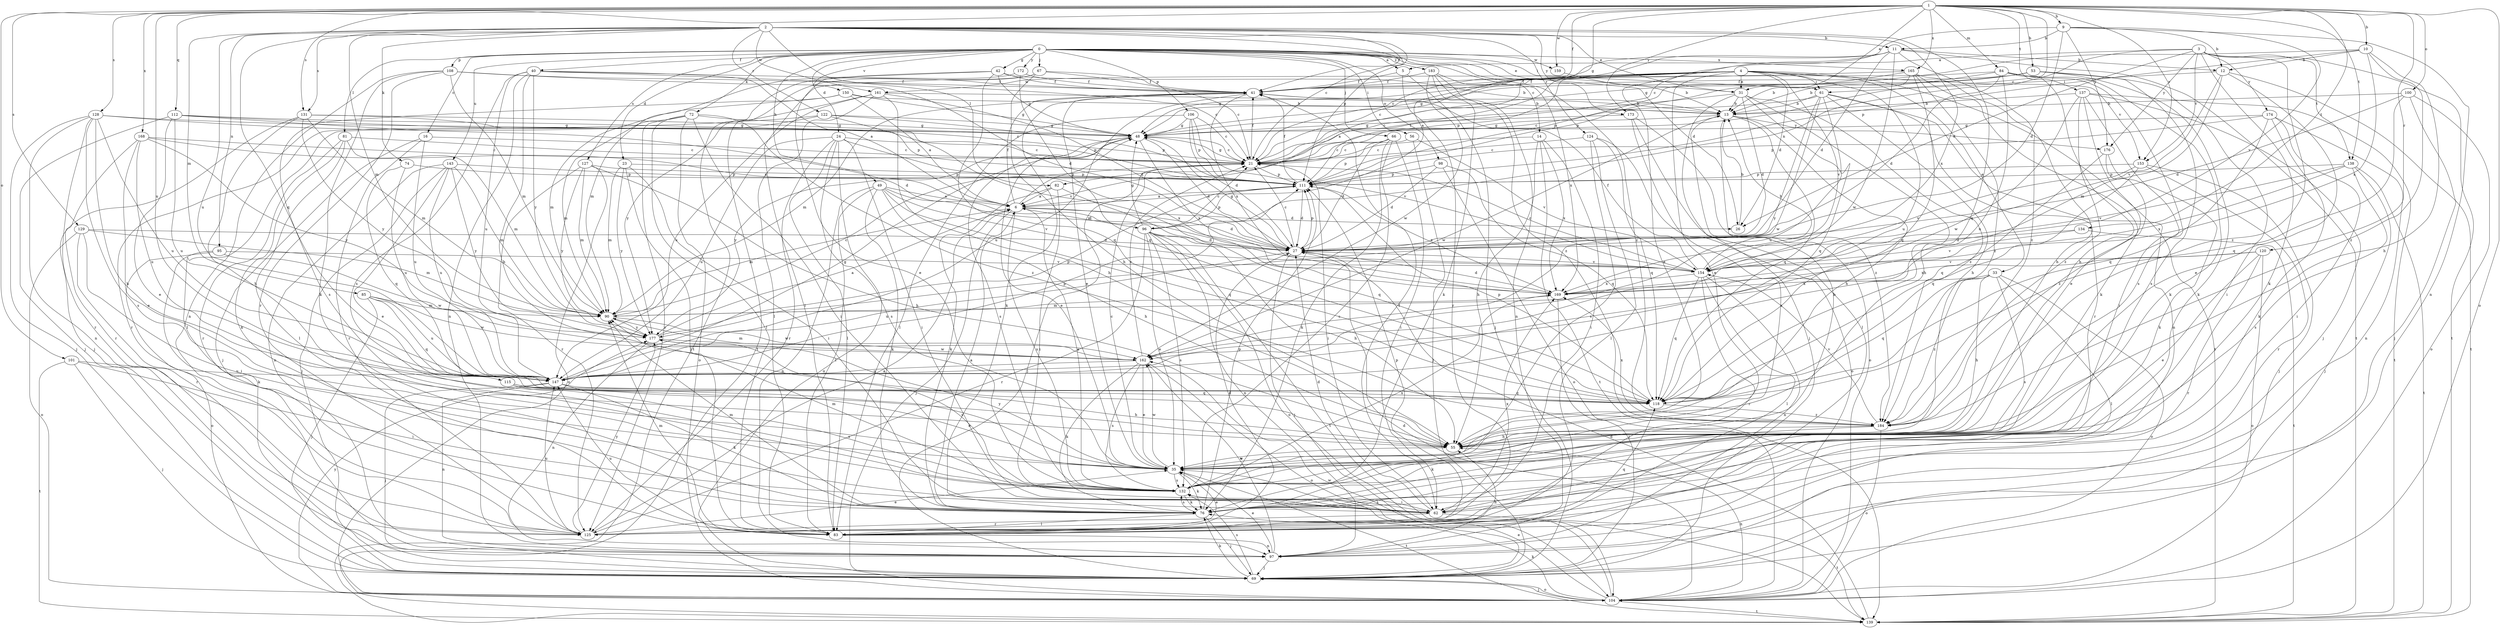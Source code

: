 strict digraph  {
0;
1;
2;
3;
4;
5;
6;
9;
10;
11;
12;
13;
14;
16;
21;
23;
24;
26;
27;
31;
33;
35;
40;
41;
42;
48;
49;
53;
55;
56;
61;
62;
66;
67;
69;
72;
74;
76;
81;
82;
83;
84;
85;
90;
95;
96;
97;
98;
100;
101;
104;
106;
108;
111;
112;
115;
118;
120;
122;
124;
125;
127;
128;
129;
131;
132;
134;
137;
138;
139;
143;
147;
150;
153;
154;
159;
161;
162;
165;
168;
169;
172;
173;
174;
176;
177;
183;
184;
0 -> 5  [label=a];
0 -> 14  [label=c];
0 -> 16  [label=c];
0 -> 23  [label=d];
0 -> 24  [label=d];
0 -> 26  [label=d];
0 -> 31  [label=e];
0 -> 40  [label=f];
0 -> 42  [label=g];
0 -> 49  [label=h];
0 -> 56  [label=i];
0 -> 61  [label=i];
0 -> 66  [label=j];
0 -> 67  [label=j];
0 -> 72  [label=k];
0 -> 81  [label=l];
0 -> 98  [label=o];
0 -> 106  [label=p];
0 -> 108  [label=p];
0 -> 127  [label=s];
0 -> 143  [label=u];
0 -> 150  [label=v];
0 -> 159  [label=w];
0 -> 165  [label=x];
0 -> 172  [label=y];
0 -> 183  [label=z];
0 -> 184  [label=z];
1 -> 9  [label=b];
1 -> 10  [label=b];
1 -> 21  [label=c];
1 -> 31  [label=e];
1 -> 41  [label=f];
1 -> 48  [label=g];
1 -> 53  [label=h];
1 -> 84  [label=m];
1 -> 100  [label=o];
1 -> 101  [label=o];
1 -> 104  [label=o];
1 -> 112  [label=q];
1 -> 120  [label=r];
1 -> 128  [label=s];
1 -> 129  [label=s];
1 -> 131  [label=s];
1 -> 134  [label=t];
1 -> 137  [label=t];
1 -> 138  [label=t];
1 -> 147  [label=u];
1 -> 153  [label=v];
1 -> 159  [label=w];
1 -> 165  [label=x];
1 -> 168  [label=x];
1 -> 173  [label=y];
2 -> 11  [label=b];
2 -> 21  [label=c];
2 -> 31  [label=e];
2 -> 41  [label=f];
2 -> 74  [label=k];
2 -> 82  [label=l];
2 -> 85  [label=m];
2 -> 90  [label=m];
2 -> 95  [label=n];
2 -> 111  [label=p];
2 -> 115  [label=q];
2 -> 118  [label=q];
2 -> 122  [label=r];
2 -> 124  [label=r];
2 -> 131  [label=s];
2 -> 147  [label=u];
2 -> 161  [label=w];
2 -> 169  [label=x];
2 -> 173  [label=y];
3 -> 5  [label=a];
3 -> 26  [label=d];
3 -> 76  [label=k];
3 -> 96  [label=n];
3 -> 138  [label=t];
3 -> 139  [label=t];
3 -> 153  [label=v];
3 -> 174  [label=y];
3 -> 176  [label=y];
3 -> 184  [label=z];
4 -> 6  [label=a];
4 -> 21  [label=c];
4 -> 26  [label=d];
4 -> 31  [label=e];
4 -> 33  [label=e];
4 -> 35  [label=e];
4 -> 48  [label=g];
4 -> 61  [label=i];
4 -> 82  [label=l];
4 -> 111  [label=p];
4 -> 139  [label=t];
4 -> 147  [label=u];
4 -> 153  [label=v];
4 -> 154  [label=v];
4 -> 161  [label=w];
5 -> 41  [label=f];
5 -> 69  [label=j];
5 -> 125  [label=r];
6 -> 26  [label=d];
6 -> 27  [label=d];
6 -> 41  [label=f];
6 -> 48  [label=g];
6 -> 69  [label=j];
6 -> 90  [label=m];
6 -> 96  [label=n];
6 -> 132  [label=s];
9 -> 11  [label=b];
9 -> 12  [label=b];
9 -> 21  [label=c];
9 -> 27  [label=d];
9 -> 97  [label=n];
9 -> 154  [label=v];
9 -> 176  [label=y];
10 -> 12  [label=b];
10 -> 48  [label=g];
10 -> 55  [label=h];
10 -> 111  [label=p];
10 -> 169  [label=x];
10 -> 184  [label=z];
11 -> 6  [label=a];
11 -> 12  [label=b];
11 -> 21  [label=c];
11 -> 27  [label=d];
11 -> 35  [label=e];
11 -> 139  [label=t];
11 -> 162  [label=w];
11 -> 184  [label=z];
12 -> 35  [label=e];
12 -> 61  [label=i];
12 -> 90  [label=m];
12 -> 139  [label=t];
12 -> 154  [label=v];
13 -> 48  [label=g];
13 -> 55  [label=h];
13 -> 104  [label=o];
13 -> 118  [label=q];
13 -> 162  [label=w];
13 -> 176  [label=y];
14 -> 21  [label=c];
14 -> 55  [label=h];
14 -> 62  [label=i];
14 -> 139  [label=t];
14 -> 169  [label=x];
16 -> 21  [label=c];
16 -> 69  [label=j];
16 -> 125  [label=r];
16 -> 147  [label=u];
21 -> 41  [label=f];
21 -> 48  [label=g];
21 -> 62  [label=i];
21 -> 69  [label=j];
21 -> 111  [label=p];
23 -> 62  [label=i];
23 -> 83  [label=l];
23 -> 90  [label=m];
23 -> 111  [label=p];
23 -> 177  [label=y];
24 -> 21  [label=c];
24 -> 62  [label=i];
24 -> 83  [label=l];
24 -> 104  [label=o];
24 -> 125  [label=r];
24 -> 132  [label=s];
24 -> 147  [label=u];
24 -> 169  [label=x];
26 -> 13  [label=b];
27 -> 21  [label=c];
27 -> 48  [label=g];
27 -> 69  [label=j];
27 -> 111  [label=p];
27 -> 147  [label=u];
27 -> 154  [label=v];
31 -> 13  [label=b];
31 -> 21  [label=c];
31 -> 27  [label=d];
31 -> 55  [label=h];
31 -> 69  [label=j];
31 -> 118  [label=q];
31 -> 184  [label=z];
33 -> 55  [label=h];
33 -> 83  [label=l];
33 -> 104  [label=o];
33 -> 118  [label=q];
33 -> 132  [label=s];
33 -> 169  [label=x];
33 -> 184  [label=z];
35 -> 13  [label=b];
35 -> 21  [label=c];
35 -> 76  [label=k];
35 -> 132  [label=s];
35 -> 139  [label=t];
35 -> 162  [label=w];
35 -> 177  [label=y];
40 -> 6  [label=a];
40 -> 21  [label=c];
40 -> 41  [label=f];
40 -> 55  [label=h];
40 -> 97  [label=n];
40 -> 132  [label=s];
40 -> 147  [label=u];
40 -> 177  [label=y];
41 -> 13  [label=b];
41 -> 35  [label=e];
41 -> 76  [label=k];
41 -> 90  [label=m];
41 -> 147  [label=u];
41 -> 169  [label=x];
42 -> 13  [label=b];
42 -> 35  [label=e];
42 -> 41  [label=f];
42 -> 48  [label=g];
42 -> 90  [label=m];
42 -> 118  [label=q];
48 -> 21  [label=c];
48 -> 27  [label=d];
48 -> 35  [label=e];
48 -> 132  [label=s];
48 -> 169  [label=x];
48 -> 177  [label=y];
49 -> 6  [label=a];
49 -> 27  [label=d];
49 -> 55  [label=h];
49 -> 76  [label=k];
49 -> 83  [label=l];
49 -> 97  [label=n];
49 -> 118  [label=q];
49 -> 154  [label=v];
53 -> 41  [label=f];
53 -> 48  [label=g];
53 -> 62  [label=i];
53 -> 76  [label=k];
53 -> 111  [label=p];
53 -> 132  [label=s];
55 -> 35  [label=e];
56 -> 21  [label=c];
56 -> 69  [label=j];
56 -> 154  [label=v];
61 -> 13  [label=b];
61 -> 21  [label=c];
61 -> 55  [label=h];
61 -> 97  [label=n];
61 -> 125  [label=r];
61 -> 147  [label=u];
61 -> 162  [label=w];
61 -> 177  [label=y];
62 -> 27  [label=d];
62 -> 41  [label=f];
62 -> 125  [label=r];
62 -> 132  [label=s];
62 -> 139  [label=t];
62 -> 169  [label=x];
66 -> 21  [label=c];
66 -> 27  [label=d];
66 -> 62  [label=i];
66 -> 76  [label=k];
66 -> 111  [label=p];
66 -> 132  [label=s];
67 -> 21  [label=c];
67 -> 41  [label=f];
67 -> 55  [label=h];
67 -> 83  [label=l];
67 -> 139  [label=t];
69 -> 76  [label=k];
69 -> 104  [label=o];
69 -> 132  [label=s];
72 -> 48  [label=g];
72 -> 62  [label=i];
72 -> 83  [label=l];
72 -> 90  [label=m];
72 -> 104  [label=o];
72 -> 125  [label=r];
72 -> 184  [label=z];
74 -> 111  [label=p];
74 -> 118  [label=q];
74 -> 147  [label=u];
76 -> 6  [label=a];
76 -> 69  [label=j];
76 -> 83  [label=l];
76 -> 90  [label=m];
76 -> 111  [label=p];
76 -> 132  [label=s];
81 -> 21  [label=c];
81 -> 76  [label=k];
81 -> 83  [label=l];
81 -> 90  [label=m];
81 -> 125  [label=r];
82 -> 6  [label=a];
82 -> 62  [label=i];
82 -> 76  [label=k];
82 -> 118  [label=q];
83 -> 27  [label=d];
83 -> 35  [label=e];
83 -> 90  [label=m];
83 -> 97  [label=n];
83 -> 111  [label=p];
83 -> 118  [label=q];
83 -> 147  [label=u];
84 -> 13  [label=b];
84 -> 27  [label=d];
84 -> 41  [label=f];
84 -> 55  [label=h];
84 -> 76  [label=k];
84 -> 132  [label=s];
84 -> 147  [label=u];
85 -> 69  [label=j];
85 -> 90  [label=m];
85 -> 118  [label=q];
85 -> 147  [label=u];
85 -> 162  [label=w];
90 -> 21  [label=c];
90 -> 162  [label=w];
90 -> 177  [label=y];
95 -> 76  [label=k];
95 -> 104  [label=o];
95 -> 154  [label=v];
95 -> 162  [label=w];
96 -> 21  [label=c];
96 -> 27  [label=d];
96 -> 35  [label=e];
96 -> 48  [label=g];
96 -> 55  [label=h];
96 -> 97  [label=n];
96 -> 104  [label=o];
96 -> 111  [label=p];
96 -> 125  [label=r];
96 -> 132  [label=s];
96 -> 139  [label=t];
97 -> 35  [label=e];
97 -> 55  [label=h];
97 -> 69  [label=j];
97 -> 162  [label=w];
98 -> 27  [label=d];
98 -> 104  [label=o];
98 -> 111  [label=p];
98 -> 118  [label=q];
100 -> 13  [label=b];
100 -> 27  [label=d];
100 -> 69  [label=j];
100 -> 104  [label=o];
100 -> 118  [label=q];
101 -> 62  [label=i];
101 -> 69  [label=j];
101 -> 139  [label=t];
101 -> 147  [label=u];
104 -> 27  [label=d];
104 -> 35  [label=e];
104 -> 55  [label=h];
104 -> 69  [label=j];
104 -> 76  [label=k];
104 -> 139  [label=t];
104 -> 162  [label=w];
104 -> 177  [label=y];
106 -> 21  [label=c];
106 -> 27  [label=d];
106 -> 48  [label=g];
106 -> 83  [label=l];
106 -> 111  [label=p];
106 -> 154  [label=v];
108 -> 27  [label=d];
108 -> 41  [label=f];
108 -> 76  [label=k];
108 -> 90  [label=m];
108 -> 97  [label=n];
108 -> 125  [label=r];
111 -> 6  [label=a];
111 -> 27  [label=d];
111 -> 41  [label=f];
111 -> 169  [label=x];
112 -> 27  [label=d];
112 -> 35  [label=e];
112 -> 48  [label=g];
112 -> 69  [label=j];
112 -> 111  [label=p];
112 -> 147  [label=u];
115 -> 35  [label=e];
115 -> 55  [label=h];
115 -> 118  [label=q];
115 -> 132  [label=s];
118 -> 111  [label=p];
118 -> 184  [label=z];
120 -> 35  [label=e];
120 -> 104  [label=o];
120 -> 125  [label=r];
120 -> 154  [label=v];
120 -> 169  [label=x];
122 -> 48  [label=g];
122 -> 83  [label=l];
122 -> 111  [label=p];
122 -> 125  [label=r];
122 -> 154  [label=v];
124 -> 21  [label=c];
124 -> 83  [label=l];
124 -> 104  [label=o];
124 -> 118  [label=q];
124 -> 132  [label=s];
125 -> 6  [label=a];
125 -> 35  [label=e];
125 -> 147  [label=u];
125 -> 177  [label=y];
127 -> 55  [label=h];
127 -> 90  [label=m];
127 -> 104  [label=o];
127 -> 111  [label=p];
127 -> 125  [label=r];
127 -> 177  [label=y];
128 -> 21  [label=c];
128 -> 48  [label=g];
128 -> 55  [label=h];
128 -> 69  [label=j];
128 -> 97  [label=n];
128 -> 125  [label=r];
128 -> 132  [label=s];
128 -> 147  [label=u];
129 -> 27  [label=d];
129 -> 62  [label=i];
129 -> 90  [label=m];
129 -> 104  [label=o];
129 -> 125  [label=r];
131 -> 48  [label=g];
131 -> 55  [label=h];
131 -> 69  [label=j];
131 -> 90  [label=m];
131 -> 111  [label=p];
131 -> 177  [label=y];
132 -> 6  [label=a];
132 -> 62  [label=i];
132 -> 76  [label=k];
132 -> 90  [label=m];
132 -> 169  [label=x];
134 -> 27  [label=d];
134 -> 139  [label=t];
134 -> 154  [label=v];
137 -> 13  [label=b];
137 -> 35  [label=e];
137 -> 62  [label=i];
137 -> 69  [label=j];
137 -> 139  [label=t];
137 -> 162  [label=w];
137 -> 184  [label=z];
138 -> 69  [label=j];
138 -> 111  [label=p];
138 -> 132  [label=s];
138 -> 139  [label=t];
138 -> 154  [label=v];
138 -> 169  [label=x];
139 -> 27  [label=d];
143 -> 35  [label=e];
143 -> 69  [label=j];
143 -> 90  [label=m];
143 -> 97  [label=n];
143 -> 111  [label=p];
143 -> 147  [label=u];
143 -> 177  [label=y];
147 -> 48  [label=g];
147 -> 69  [label=j];
147 -> 76  [label=k];
147 -> 97  [label=n];
147 -> 111  [label=p];
147 -> 118  [label=q];
150 -> 6  [label=a];
150 -> 13  [label=b];
150 -> 48  [label=g];
150 -> 90  [label=m];
150 -> 132  [label=s];
153 -> 69  [label=j];
153 -> 111  [label=p];
153 -> 118  [label=q];
153 -> 125  [label=r];
153 -> 154  [label=v];
154 -> 13  [label=b];
154 -> 21  [label=c];
154 -> 41  [label=f];
154 -> 83  [label=l];
154 -> 97  [label=n];
154 -> 118  [label=q];
154 -> 125  [label=r];
154 -> 169  [label=x];
159 -> 13  [label=b];
161 -> 13  [label=b];
161 -> 27  [label=d];
161 -> 55  [label=h];
161 -> 83  [label=l];
161 -> 147  [label=u];
161 -> 177  [label=y];
162 -> 21  [label=c];
162 -> 35  [label=e];
162 -> 76  [label=k];
162 -> 90  [label=m];
162 -> 104  [label=o];
162 -> 132  [label=s];
162 -> 147  [label=u];
165 -> 13  [label=b];
165 -> 41  [label=f];
165 -> 55  [label=h];
165 -> 76  [label=k];
165 -> 111  [label=p];
165 -> 118  [label=q];
165 -> 184  [label=z];
168 -> 6  [label=a];
168 -> 21  [label=c];
168 -> 35  [label=e];
168 -> 125  [label=r];
168 -> 147  [label=u];
168 -> 177  [label=y];
169 -> 27  [label=d];
169 -> 69  [label=j];
169 -> 90  [label=m];
172 -> 41  [label=f];
172 -> 118  [label=q];
172 -> 139  [label=t];
173 -> 48  [label=g];
173 -> 83  [label=l];
173 -> 132  [label=s];
173 -> 184  [label=z];
174 -> 48  [label=g];
174 -> 62  [label=i];
174 -> 76  [label=k];
174 -> 97  [label=n];
174 -> 111  [label=p];
174 -> 118  [label=q];
176 -> 76  [label=k];
176 -> 118  [label=q];
176 -> 184  [label=z];
177 -> 6  [label=a];
177 -> 97  [label=n];
177 -> 111  [label=p];
177 -> 132  [label=s];
177 -> 162  [label=w];
183 -> 41  [label=f];
183 -> 76  [label=k];
183 -> 97  [label=n];
183 -> 162  [label=w];
183 -> 169  [label=x];
183 -> 184  [label=z];
184 -> 55  [label=h];
184 -> 76  [label=k];
184 -> 104  [label=o];
184 -> 154  [label=v];
184 -> 169  [label=x];
}

